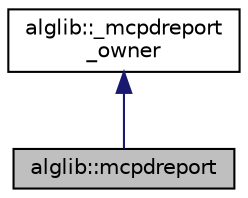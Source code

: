digraph "alglib::mcpdreport"
{
  edge [fontname="Helvetica",fontsize="10",labelfontname="Helvetica",labelfontsize="10"];
  node [fontname="Helvetica",fontsize="10",shape=record];
  Node0 [label="alglib::mcpdreport",height=0.2,width=0.4,color="black", fillcolor="grey75", style="filled", fontcolor="black"];
  Node1 -> Node0 [dir="back",color="midnightblue",fontsize="10",style="solid",fontname="Helvetica"];
  Node1 [label="alglib::_mcpdreport\l_owner",height=0.2,width=0.4,color="black", fillcolor="white", style="filled",URL="$classalglib_1_1__mcpdreport__owner.html"];
}
